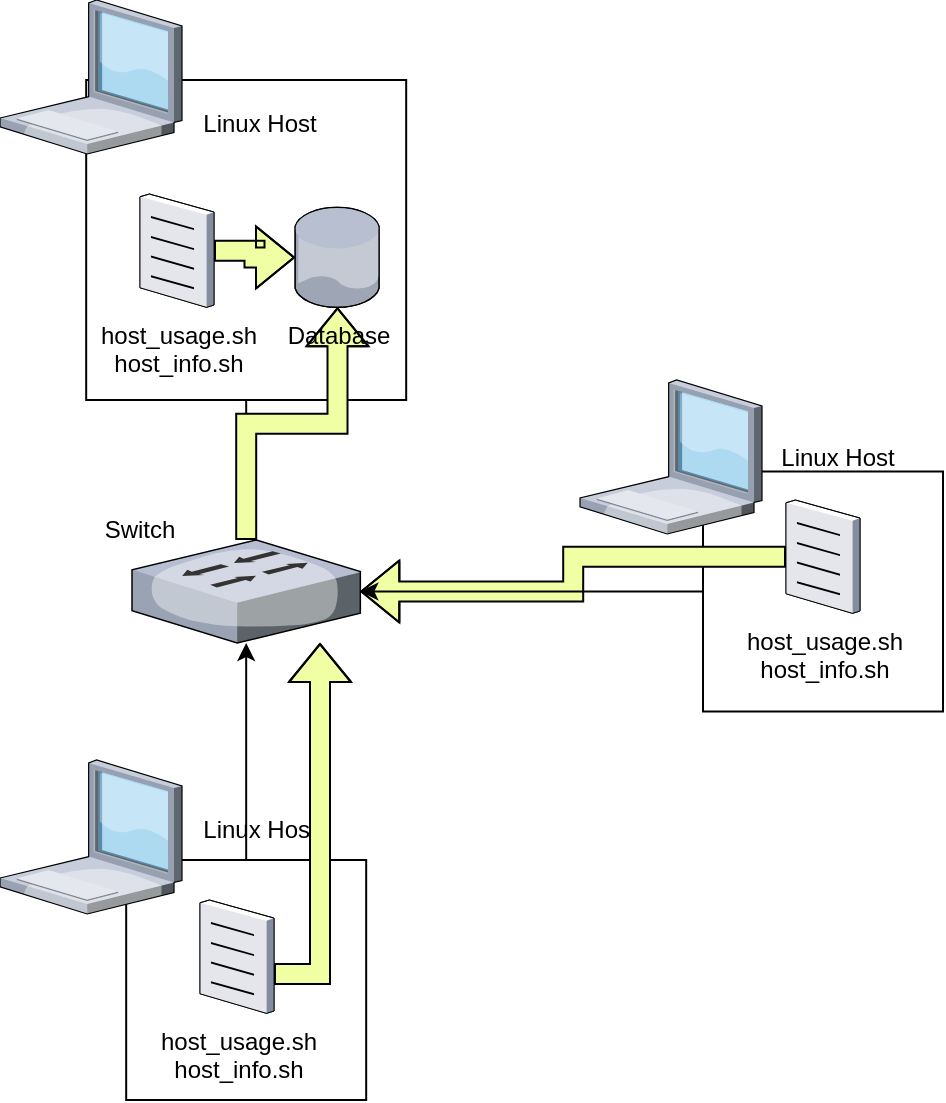 <mxfile version="24.7.5">
  <diagram name="Page-1" id="70rtb1TZHkYZQ4AxwdGI">
    <mxGraphModel dx="1194" dy="606" grid="1" gridSize="10" guides="1" tooltips="1" connect="1" arrows="1" fold="1" page="1" pageScale="1" pageWidth="1100" pageHeight="850" math="0" shadow="0">
      <root>
        <mxCell id="0" />
        <mxCell id="1" parent="0" />
        <mxCell id="v1S4nsr0ZASxFet6DWL5-3" value="" style="whiteSpace=wrap;html=1;aspect=fixed;" vertex="1" parent="1">
          <mxGeometry x="721.5" y="265.75" width="120" height="120" as="geometry" />
        </mxCell>
        <mxCell id="v1S4nsr0ZASxFet6DWL5-33" style="edgeStyle=orthogonalEdgeStyle;shape=flexArrow;rounded=0;orthogonalLoop=1;jettySize=auto;html=1;strokeColor=default;align=center;verticalAlign=middle;fontFamily=Helvetica;fontSize=11;fontColor=default;labelBackgroundColor=default;endArrow=classic;fillColor=#F0FFA3;" edge="1" parent="1" source="v1S4nsr0ZASxFet6DWL5-26" target="v1S4nsr0ZASxFet6DWL5-4">
          <mxGeometry relative="1" as="geometry" />
        </mxCell>
        <mxCell id="v1S4nsr0ZASxFet6DWL5-11" style="edgeStyle=orthogonalEdgeStyle;rounded=0;orthogonalLoop=1;jettySize=auto;html=1;exitX=0.5;exitY=1;exitDx=0;exitDy=0;" edge="1" parent="1" source="v1S4nsr0ZASxFet6DWL5-1" target="v1S4nsr0ZASxFet6DWL5-4">
          <mxGeometry relative="1" as="geometry" />
        </mxCell>
        <mxCell id="v1S4nsr0ZASxFet6DWL5-1" value="" style="whiteSpace=wrap;html=1;aspect=fixed;" vertex="1" parent="1">
          <mxGeometry x="413.09" y="70" width="160" height="160" as="geometry" />
        </mxCell>
        <mxCell id="v1S4nsr0ZASxFet6DWL5-9" style="edgeStyle=orthogonalEdgeStyle;rounded=0;orthogonalLoop=1;jettySize=auto;html=1;exitX=0.5;exitY=0;exitDx=0;exitDy=0;" edge="1" parent="1" source="v1S4nsr0ZASxFet6DWL5-2" target="v1S4nsr0ZASxFet6DWL5-4">
          <mxGeometry relative="1" as="geometry">
            <mxPoint x="393" y="320" as="targetPoint" />
          </mxGeometry>
        </mxCell>
        <mxCell id="v1S4nsr0ZASxFet6DWL5-2" value="" style="whiteSpace=wrap;html=1;aspect=fixed;" vertex="1" parent="1">
          <mxGeometry x="433.09" y="460" width="120" height="120" as="geometry" />
        </mxCell>
        <mxCell id="v1S4nsr0ZASxFet6DWL5-10" style="edgeStyle=orthogonalEdgeStyle;rounded=0;orthogonalLoop=1;jettySize=auto;html=1;" edge="1" parent="1" source="v1S4nsr0ZASxFet6DWL5-3" target="v1S4nsr0ZASxFet6DWL5-4">
          <mxGeometry relative="1" as="geometry" />
        </mxCell>
        <mxCell id="v1S4nsr0ZASxFet6DWL5-17" value="" style="verticalLabelPosition=bottom;sketch=0;aspect=fixed;html=1;verticalAlign=top;strokeColor=none;align=center;outlineConnect=0;shape=mxgraph.citrix.laptop_1;" vertex="1" parent="1">
          <mxGeometry x="370" y="30" width="91" height="77" as="geometry" />
        </mxCell>
        <mxCell id="v1S4nsr0ZASxFet6DWL5-18" value="Linux Host" style="text;html=1;align=center;verticalAlign=middle;whiteSpace=wrap;rounded=0;" vertex="1" parent="1">
          <mxGeometry x="470" y="77" width="60" height="30" as="geometry" />
        </mxCell>
        <mxCell id="v1S4nsr0ZASxFet6DWL5-19" value="" style="verticalLabelPosition=bottom;sketch=0;aspect=fixed;html=1;verticalAlign=top;strokeColor=none;align=center;outlineConnect=0;shape=mxgraph.citrix.laptop_1;" vertex="1" parent="1">
          <mxGeometry x="370" y="410" width="91" height="77" as="geometry" />
        </mxCell>
        <mxCell id="v1S4nsr0ZASxFet6DWL5-20" value="" style="verticalLabelPosition=bottom;sketch=0;aspect=fixed;html=1;verticalAlign=top;strokeColor=none;align=center;outlineConnect=0;shape=mxgraph.citrix.laptop_1;" vertex="1" parent="1">
          <mxGeometry x="660" y="220" width="91" height="77" as="geometry" />
        </mxCell>
        <mxCell id="v1S4nsr0ZASxFet6DWL5-21" value="Linux Host" style="text;html=1;align=center;verticalAlign=middle;whiteSpace=wrap;rounded=0;" vertex="1" parent="1">
          <mxGeometry x="470" y="430" width="60" height="30" as="geometry" />
        </mxCell>
        <mxCell id="v1S4nsr0ZASxFet6DWL5-22" value="Linux Host" style="text;html=1;align=center;verticalAlign=middle;whiteSpace=wrap;rounded=0;" vertex="1" parent="1">
          <mxGeometry x="758.5" y="243.5" width="60" height="30" as="geometry" />
        </mxCell>
        <mxCell id="v1S4nsr0ZASxFet6DWL5-34" style="edgeStyle=orthogonalEdgeStyle;shape=flexArrow;rounded=0;orthogonalLoop=1;jettySize=auto;html=1;strokeColor=default;align=center;verticalAlign=middle;fontFamily=Helvetica;fontSize=11;fontColor=default;labelBackgroundColor=default;endArrow=classic;fillColor=#F0FFA3;" edge="1" parent="1" source="v1S4nsr0ZASxFet6DWL5-24" target="v1S4nsr0ZASxFet6DWL5-16">
          <mxGeometry relative="1" as="geometry" />
        </mxCell>
        <mxCell id="v1S4nsr0ZASxFet6DWL5-24" value="host_usage.sh&lt;div&gt;host_info.sh&lt;/div&gt;" style="verticalLabelPosition=bottom;sketch=0;aspect=fixed;html=1;verticalAlign=top;strokeColor=none;align=center;outlineConnect=0;shape=mxgraph.citrix.document;" vertex="1" parent="1">
          <mxGeometry x="440" y="127" width="37" height="56.68" as="geometry" />
        </mxCell>
        <mxCell id="v1S4nsr0ZASxFet6DWL5-31" style="edgeStyle=orthogonalEdgeStyle;shape=flexArrow;rounded=0;orthogonalLoop=1;jettySize=auto;html=1;strokeColor=default;align=center;verticalAlign=middle;fontFamily=Helvetica;fontSize=11;fontColor=default;labelBackgroundColor=default;endArrow=classic;fillColor=#F0FFA3;" edge="1" parent="1" source="v1S4nsr0ZASxFet6DWL5-25" target="v1S4nsr0ZASxFet6DWL5-4">
          <mxGeometry relative="1" as="geometry">
            <mxPoint x="550.09" y="516.9" as="sourcePoint" />
            <mxPoint x="573.09" y="360" as="targetPoint" />
            <Array as="points">
              <mxPoint x="530" y="517" />
            </Array>
          </mxGeometry>
        </mxCell>
        <mxCell id="v1S4nsr0ZASxFet6DWL5-25" value="host_usage.sh&lt;div&gt;host_info.sh&lt;/div&gt;" style="verticalLabelPosition=bottom;sketch=0;aspect=fixed;html=1;verticalAlign=top;strokeColor=none;align=center;outlineConnect=0;shape=mxgraph.citrix.document;" vertex="1" parent="1">
          <mxGeometry x="470" y="480" width="37" height="56.68" as="geometry" />
        </mxCell>
        <mxCell id="v1S4nsr0ZASxFet6DWL5-35" style="edgeStyle=orthogonalEdgeStyle;shape=flexArrow;rounded=0;orthogonalLoop=1;jettySize=auto;html=1;strokeColor=default;align=center;verticalAlign=middle;fontFamily=Helvetica;fontSize=11;fontColor=default;labelBackgroundColor=default;endArrow=classic;fillColor=#F0FFA3;" edge="1" parent="1" source="v1S4nsr0ZASxFet6DWL5-4" target="v1S4nsr0ZASxFet6DWL5-16">
          <mxGeometry relative="1" as="geometry" />
        </mxCell>
        <mxCell id="v1S4nsr0ZASxFet6DWL5-26" value="host_usage.sh&lt;div&gt;host_info.sh&lt;/div&gt;" style="verticalLabelPosition=bottom;sketch=0;aspect=fixed;html=1;verticalAlign=top;strokeColor=none;align=center;outlineConnect=0;shape=mxgraph.citrix.document;" vertex="1" parent="1">
          <mxGeometry x="763" y="280" width="37" height="56.68" as="geometry" />
        </mxCell>
        <mxCell id="v1S4nsr0ZASxFet6DWL5-4" value="" style="verticalLabelPosition=bottom;sketch=0;aspect=fixed;html=1;verticalAlign=top;strokeColor=none;align=center;outlineConnect=0;shape=mxgraph.citrix.switch;" vertex="1" parent="1">
          <mxGeometry x="436" y="300" width="114.17" height="51.5" as="geometry" />
        </mxCell>
        <mxCell id="v1S4nsr0ZASxFet6DWL5-12" value="Switch" style="text;html=1;align=center;verticalAlign=middle;whiteSpace=wrap;rounded=0;" vertex="1" parent="1">
          <mxGeometry x="410" y="280" width="60" height="30" as="geometry" />
        </mxCell>
        <mxCell id="v1S4nsr0ZASxFet6DWL5-16" value="Database" style="verticalLabelPosition=bottom;sketch=0;aspect=fixed;html=1;verticalAlign=top;strokeColor=none;align=center;outlineConnect=0;shape=mxgraph.citrix.database;" vertex="1" parent="1">
          <mxGeometry x="517.5" y="133.68" width="42.5" height="50" as="geometry" />
        </mxCell>
      </root>
    </mxGraphModel>
  </diagram>
</mxfile>
